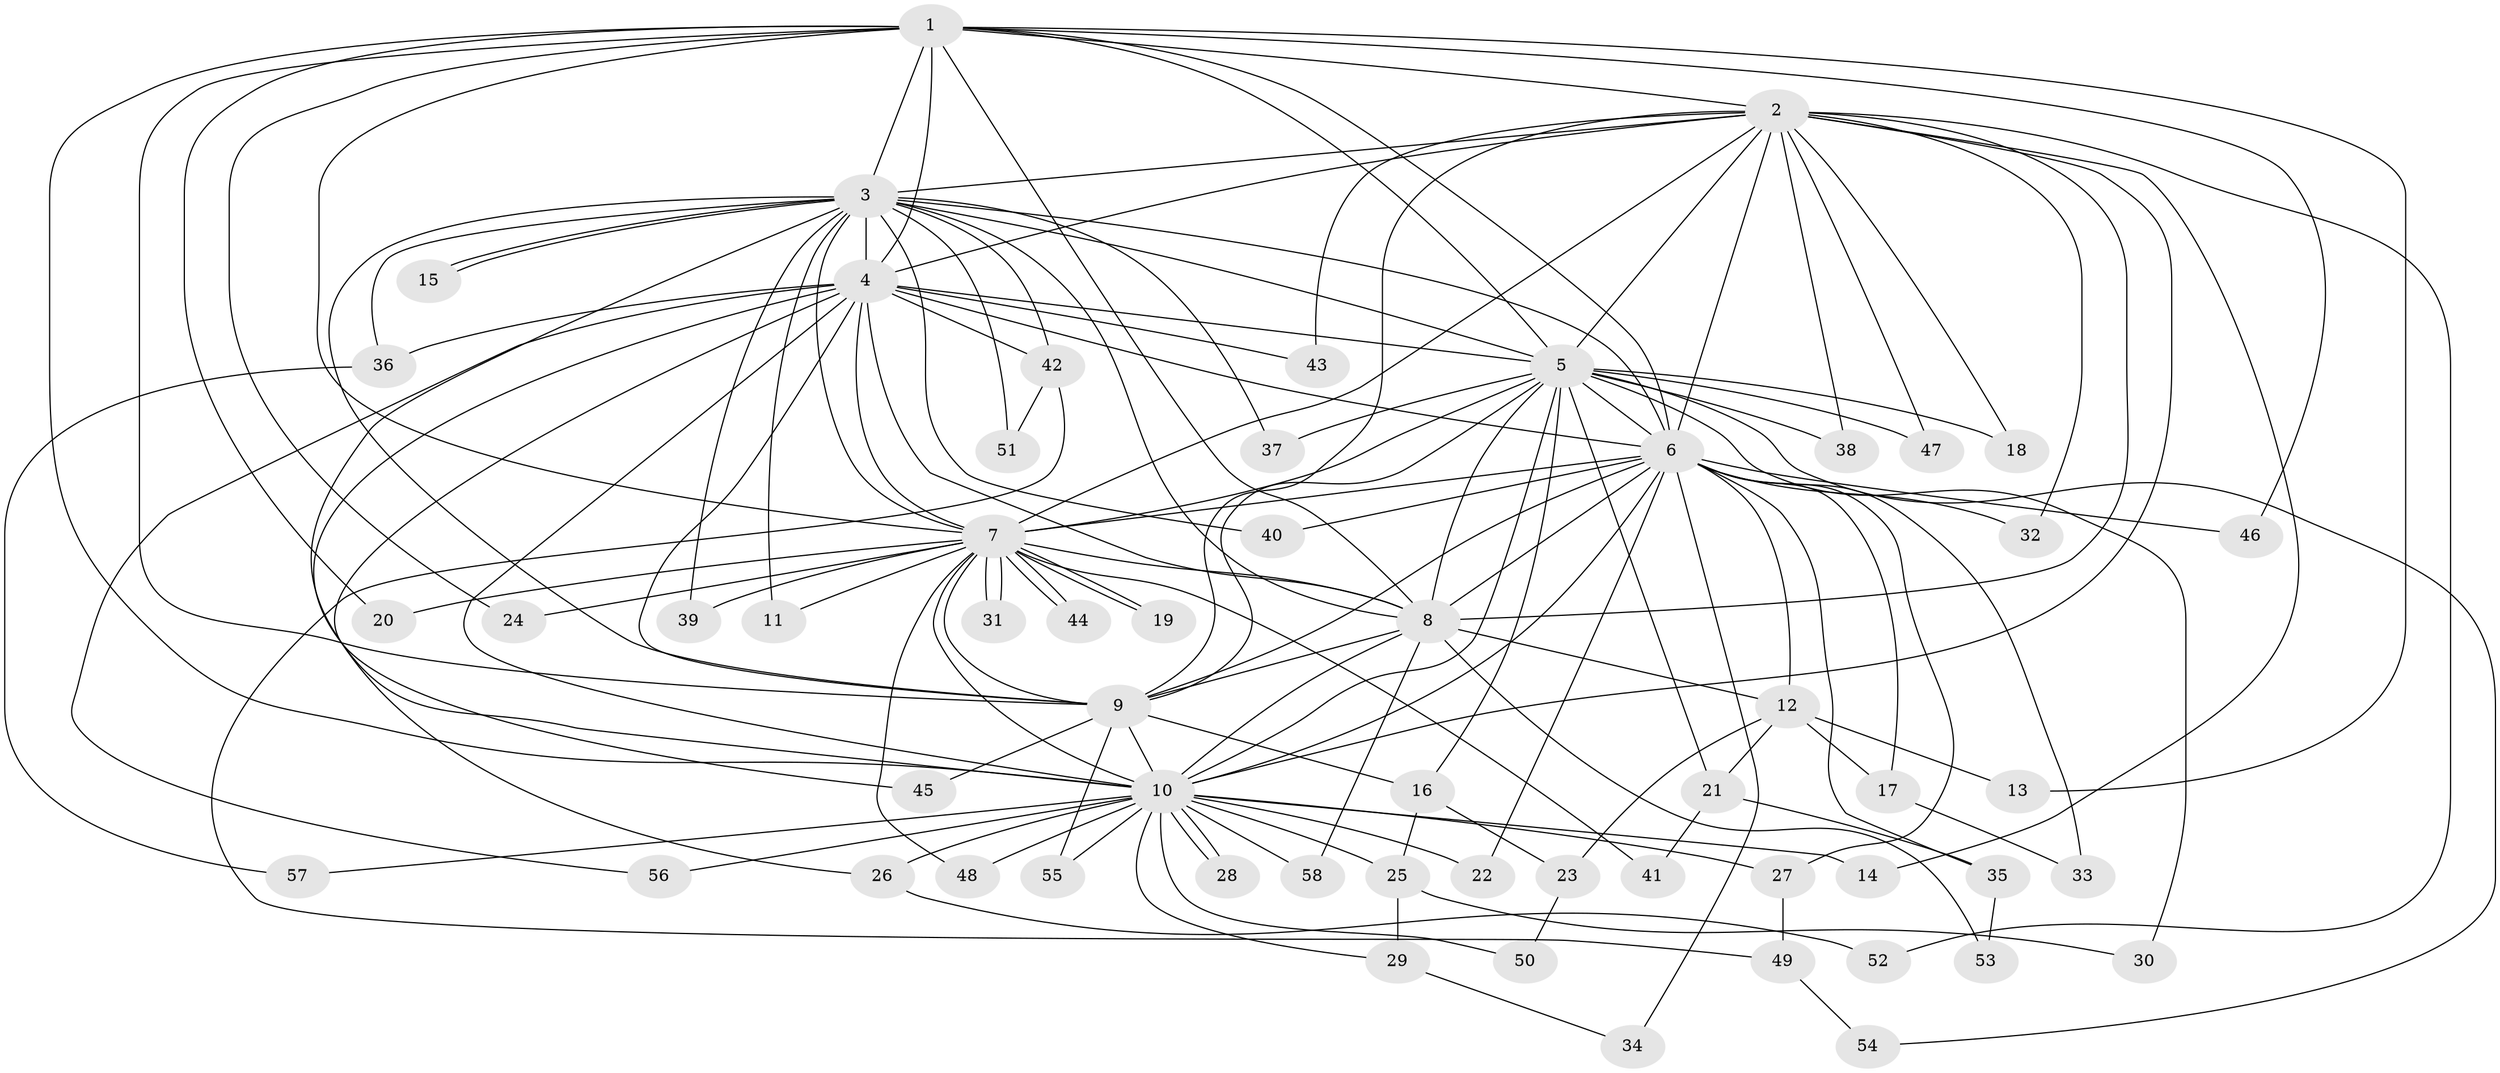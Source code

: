 // Generated by graph-tools (version 1.1) at 2025/49/03/09/25 03:49:29]
// undirected, 58 vertices, 141 edges
graph export_dot {
graph [start="1"]
  node [color=gray90,style=filled];
  1;
  2;
  3;
  4;
  5;
  6;
  7;
  8;
  9;
  10;
  11;
  12;
  13;
  14;
  15;
  16;
  17;
  18;
  19;
  20;
  21;
  22;
  23;
  24;
  25;
  26;
  27;
  28;
  29;
  30;
  31;
  32;
  33;
  34;
  35;
  36;
  37;
  38;
  39;
  40;
  41;
  42;
  43;
  44;
  45;
  46;
  47;
  48;
  49;
  50;
  51;
  52;
  53;
  54;
  55;
  56;
  57;
  58;
  1 -- 2;
  1 -- 3;
  1 -- 4;
  1 -- 5;
  1 -- 6;
  1 -- 7;
  1 -- 8;
  1 -- 9;
  1 -- 10;
  1 -- 13;
  1 -- 20;
  1 -- 24;
  1 -- 46;
  2 -- 3;
  2 -- 4;
  2 -- 5;
  2 -- 6;
  2 -- 7;
  2 -- 8;
  2 -- 9;
  2 -- 10;
  2 -- 14;
  2 -- 18;
  2 -- 32;
  2 -- 38;
  2 -- 43;
  2 -- 47;
  2 -- 52;
  3 -- 4;
  3 -- 5;
  3 -- 6;
  3 -- 7;
  3 -- 8;
  3 -- 9;
  3 -- 10;
  3 -- 11;
  3 -- 15;
  3 -- 15;
  3 -- 36;
  3 -- 37;
  3 -- 39;
  3 -- 40;
  3 -- 42;
  3 -- 51;
  4 -- 5;
  4 -- 6;
  4 -- 7;
  4 -- 8;
  4 -- 9;
  4 -- 10;
  4 -- 26;
  4 -- 36;
  4 -- 42;
  4 -- 43;
  4 -- 45;
  4 -- 56;
  5 -- 6;
  5 -- 7;
  5 -- 8;
  5 -- 9;
  5 -- 10;
  5 -- 16;
  5 -- 18;
  5 -- 21;
  5 -- 30;
  5 -- 37;
  5 -- 38;
  5 -- 47;
  5 -- 54;
  6 -- 7;
  6 -- 8;
  6 -- 9;
  6 -- 10;
  6 -- 12;
  6 -- 17;
  6 -- 22;
  6 -- 27;
  6 -- 32;
  6 -- 33;
  6 -- 34;
  6 -- 35;
  6 -- 40;
  6 -- 46;
  7 -- 8;
  7 -- 9;
  7 -- 10;
  7 -- 11;
  7 -- 19;
  7 -- 19;
  7 -- 20;
  7 -- 24;
  7 -- 31;
  7 -- 31;
  7 -- 39;
  7 -- 41;
  7 -- 44;
  7 -- 44;
  7 -- 48;
  8 -- 9;
  8 -- 10;
  8 -- 12;
  8 -- 53;
  8 -- 58;
  9 -- 10;
  9 -- 16;
  9 -- 45;
  9 -- 55;
  10 -- 14;
  10 -- 22;
  10 -- 25;
  10 -- 26;
  10 -- 27;
  10 -- 28;
  10 -- 28;
  10 -- 29;
  10 -- 48;
  10 -- 50;
  10 -- 55;
  10 -- 56;
  10 -- 57;
  10 -- 58;
  12 -- 13;
  12 -- 17;
  12 -- 21;
  12 -- 23;
  16 -- 23;
  16 -- 25;
  17 -- 33;
  21 -- 35;
  21 -- 41;
  23 -- 50;
  25 -- 29;
  25 -- 30;
  26 -- 52;
  27 -- 49;
  29 -- 34;
  35 -- 53;
  36 -- 57;
  42 -- 49;
  42 -- 51;
  49 -- 54;
}

